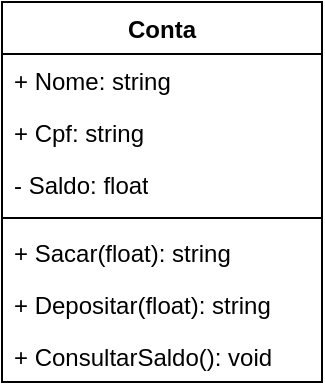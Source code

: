 <mxfile version="27.0.5">
  <diagram name="Página-1" id="prrxgmVW5sCEg3kOJBHd">
    <mxGraphModel grid="1" page="1" gridSize="10" guides="1" tooltips="1" connect="1" arrows="1" fold="1" pageScale="1" pageWidth="827" pageHeight="1169" math="0" shadow="0">
      <root>
        <mxCell id="0" />
        <mxCell id="1" parent="0" />
        <mxCell id="mzTZ1_UBMWylPClfbJWl-1" value="Conta&lt;div&gt;&lt;br&gt;&lt;/div&gt;" style="swimlane;fontStyle=1;align=center;verticalAlign=top;childLayout=stackLayout;horizontal=1;startSize=26;horizontalStack=0;resizeParent=1;resizeParentMax=0;resizeLast=0;collapsible=1;marginBottom=0;whiteSpace=wrap;html=1;" vertex="1" parent="1">
          <mxGeometry x="310" y="130" width="160" height="190" as="geometry" />
        </mxCell>
        <mxCell id="mzTZ1_UBMWylPClfbJWl-2" value="+ Nome: string" style="text;strokeColor=none;fillColor=none;align=left;verticalAlign=top;spacingLeft=4;spacingRight=4;overflow=hidden;rotatable=0;points=[[0,0.5],[1,0.5]];portConstraint=eastwest;whiteSpace=wrap;html=1;" vertex="1" parent="mzTZ1_UBMWylPClfbJWl-1">
          <mxGeometry y="26" width="160" height="26" as="geometry" />
        </mxCell>
        <mxCell id="mzTZ1_UBMWylPClfbJWl-5" value="+ Cpf: string" style="text;strokeColor=none;fillColor=none;align=left;verticalAlign=top;spacingLeft=4;spacingRight=4;overflow=hidden;rotatable=0;points=[[0,0.5],[1,0.5]];portConstraint=eastwest;whiteSpace=wrap;html=1;" vertex="1" parent="mzTZ1_UBMWylPClfbJWl-1">
          <mxGeometry y="52" width="160" height="26" as="geometry" />
        </mxCell>
        <mxCell id="mzTZ1_UBMWylPClfbJWl-6" value="- Saldo: float" style="text;strokeColor=none;fillColor=none;align=left;verticalAlign=top;spacingLeft=4;spacingRight=4;overflow=hidden;rotatable=0;points=[[0,0.5],[1,0.5]];portConstraint=eastwest;whiteSpace=wrap;html=1;" vertex="1" parent="mzTZ1_UBMWylPClfbJWl-1">
          <mxGeometry y="78" width="160" height="26" as="geometry" />
        </mxCell>
        <mxCell id="mzTZ1_UBMWylPClfbJWl-3" value="" style="line;strokeWidth=1;fillColor=none;align=left;verticalAlign=middle;spacingTop=-1;spacingLeft=3;spacingRight=3;rotatable=0;labelPosition=right;points=[];portConstraint=eastwest;strokeColor=inherit;" vertex="1" parent="mzTZ1_UBMWylPClfbJWl-1">
          <mxGeometry y="104" width="160" height="8" as="geometry" />
        </mxCell>
        <mxCell id="mzTZ1_UBMWylPClfbJWl-4" value="+ Sacar(float): string" style="text;strokeColor=none;fillColor=none;align=left;verticalAlign=top;spacingLeft=4;spacingRight=4;overflow=hidden;rotatable=0;points=[[0,0.5],[1,0.5]];portConstraint=eastwest;whiteSpace=wrap;html=1;" vertex="1" parent="mzTZ1_UBMWylPClfbJWl-1">
          <mxGeometry y="112" width="160" height="26" as="geometry" />
        </mxCell>
        <mxCell id="mzTZ1_UBMWylPClfbJWl-8" value="+ Depositar(float): string" style="text;strokeColor=none;fillColor=none;align=left;verticalAlign=top;spacingLeft=4;spacingRight=4;overflow=hidden;rotatable=0;points=[[0,0.5],[1,0.5]];portConstraint=eastwest;whiteSpace=wrap;html=1;" vertex="1" parent="mzTZ1_UBMWylPClfbJWl-1">
          <mxGeometry y="138" width="160" height="26" as="geometry" />
        </mxCell>
        <mxCell id="mzTZ1_UBMWylPClfbJWl-7" value="+ ConsultarSaldo(): void&lt;div&gt;&lt;br&gt;&lt;/div&gt;" style="text;strokeColor=none;fillColor=none;align=left;verticalAlign=top;spacingLeft=4;spacingRight=4;overflow=hidden;rotatable=0;points=[[0,0.5],[1,0.5]];portConstraint=eastwest;whiteSpace=wrap;html=1;" vertex="1" parent="mzTZ1_UBMWylPClfbJWl-1">
          <mxGeometry y="164" width="160" height="26" as="geometry" />
        </mxCell>
      </root>
    </mxGraphModel>
  </diagram>
</mxfile>

